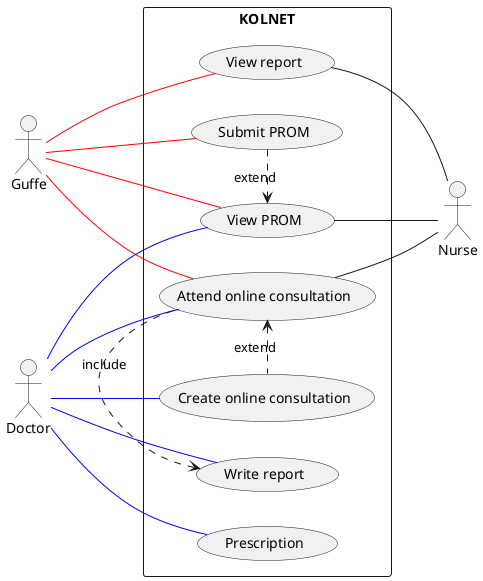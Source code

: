 @startuml
left to right direction
:Guffe: as pt
:Doctor: as dc
:Nurse: as nr

rectangle KOLNET {
(Prescription) as ps
(Create online consultation) as ca
(Attend online consultation) as aa
(View report) as VR
(Write report) as ER
(Submit PROM) as S.PROM
(View PROM) as V.PROM

pt - S.PROM #line:red
pt -- V.PROM #line:red
pt -- aa #line:red
pt -- VR #line:red
dc -- V.PROM #line:blue
dc -- ps #line:blue
dc -- ER #line:blue
dc -- ca #line:blue
dc -- aa #line:blue
V.PROM -- nr
VR -- nr
aa -- nr
aa <. ca : extend
S.PROM .> V.PROM :extend
ER <. aa :include
}




@enduml